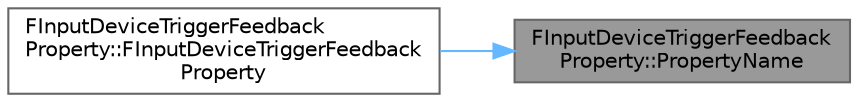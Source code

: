 digraph "FInputDeviceTriggerFeedbackProperty::PropertyName"
{
 // INTERACTIVE_SVG=YES
 // LATEX_PDF_SIZE
  bgcolor="transparent";
  edge [fontname=Helvetica,fontsize=10,labelfontname=Helvetica,labelfontsize=10];
  node [fontname=Helvetica,fontsize=10,shape=box,height=0.2,width=0.4];
  rankdir="RL";
  Node1 [id="Node000001",label="FInputDeviceTriggerFeedback\lProperty::PropertyName",height=0.2,width=0.4,color="gray40", fillcolor="grey60", style="filled", fontcolor="black",tooltip=" "];
  Node1 -> Node2 [id="edge1_Node000001_Node000002",dir="back",color="steelblue1",style="solid",tooltip=" "];
  Node2 [id="Node000002",label="FInputDeviceTriggerFeedback\lProperty::FInputDeviceTriggerFeedback\lProperty",height=0.2,width=0.4,color="grey40", fillcolor="white", style="filled",URL="$dc/dcb/structFInputDeviceTriggerFeedbackProperty.html#a8c052834768dd8423f8643e6311fa7e1",tooltip=" "];
}
